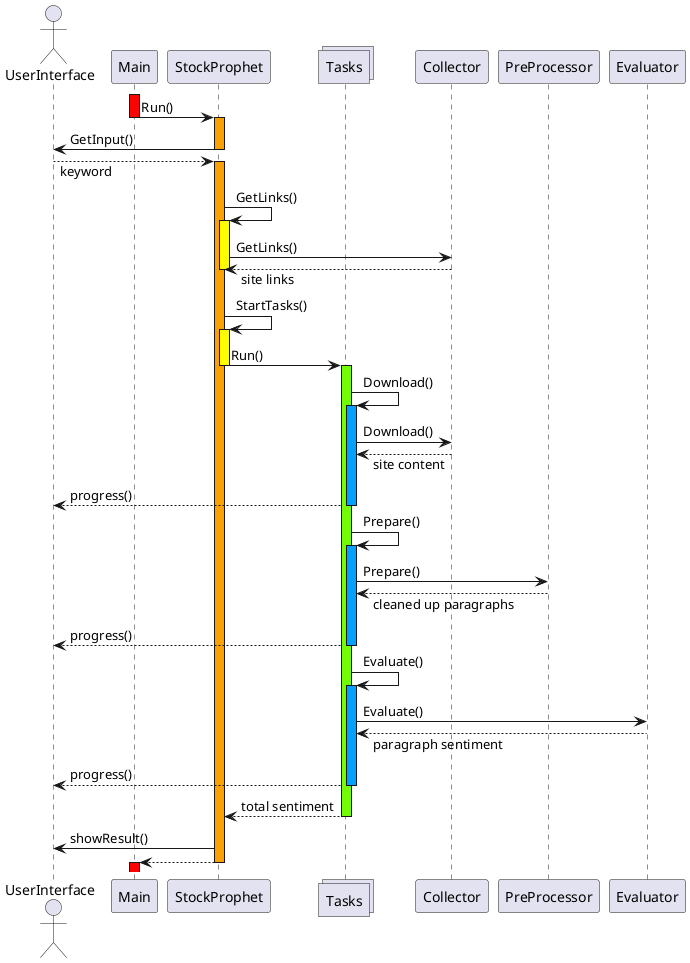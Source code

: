@startuml StockProphet Main App Sequence Diagram

skinparam ResponseMessageBelowArrow true


' participants '

actor UserInterface
participant Main
participant StockProphet 
collections Tasks

participant Collector
participant PreProcessor
participant Evaluator



' startup sequence '

activate Main #fc0303
Main -> StockProphet : Run()
deactivate Main
activate StockProphet #fca103

StockProphet -> UserInterface : GetInput()
deactivate StockProphet
StockProphet <-- UserInterface : keyword
activate StockProphet #fca103

StockProphet -> StockProphet : GetLinks()
activate StockProphet #fcfc03
StockProphet -> Collector : GetLinks()
StockProphet <-- Collector : site links
deactivate StockProphet

StockProphet -> StockProphet : StartTasks()
activate StockProphet #fcfc03
StockProphet -> Tasks : Run()
deactivate StockProphet
activate Tasks #73fc03



' parallel task sequence '

Tasks -> Tasks : Download()
activate Tasks #03a1fc
Tasks -> Collector : Download()
Tasks <-- Collector : site content
Tasks --> UserInterface : progress()
deactivate Tasks

Tasks -> Tasks : Prepare()
activate Tasks #03a1fc
Tasks -> PreProcessor : Prepare()
Tasks <-- PreProcessor : cleaned up paragraphs
Tasks --> UserInterface : progress()
deactivate Tasks

Tasks -> Tasks : Evaluate()
activate Tasks #03a1fc
Tasks -> Evaluator : Evaluate()
Tasks <-- Evaluator : paragraph sentiment
Tasks --> UserInterface : progress()
deactivate Tasks

Tasks --> StockProphet : total sentiment
deactivate Tasks



' end sequence '

StockProphet -> UserInterface : showResult()

StockProphet --> Main
deactivate StockProphet
activate Main #fc0303

@enduml